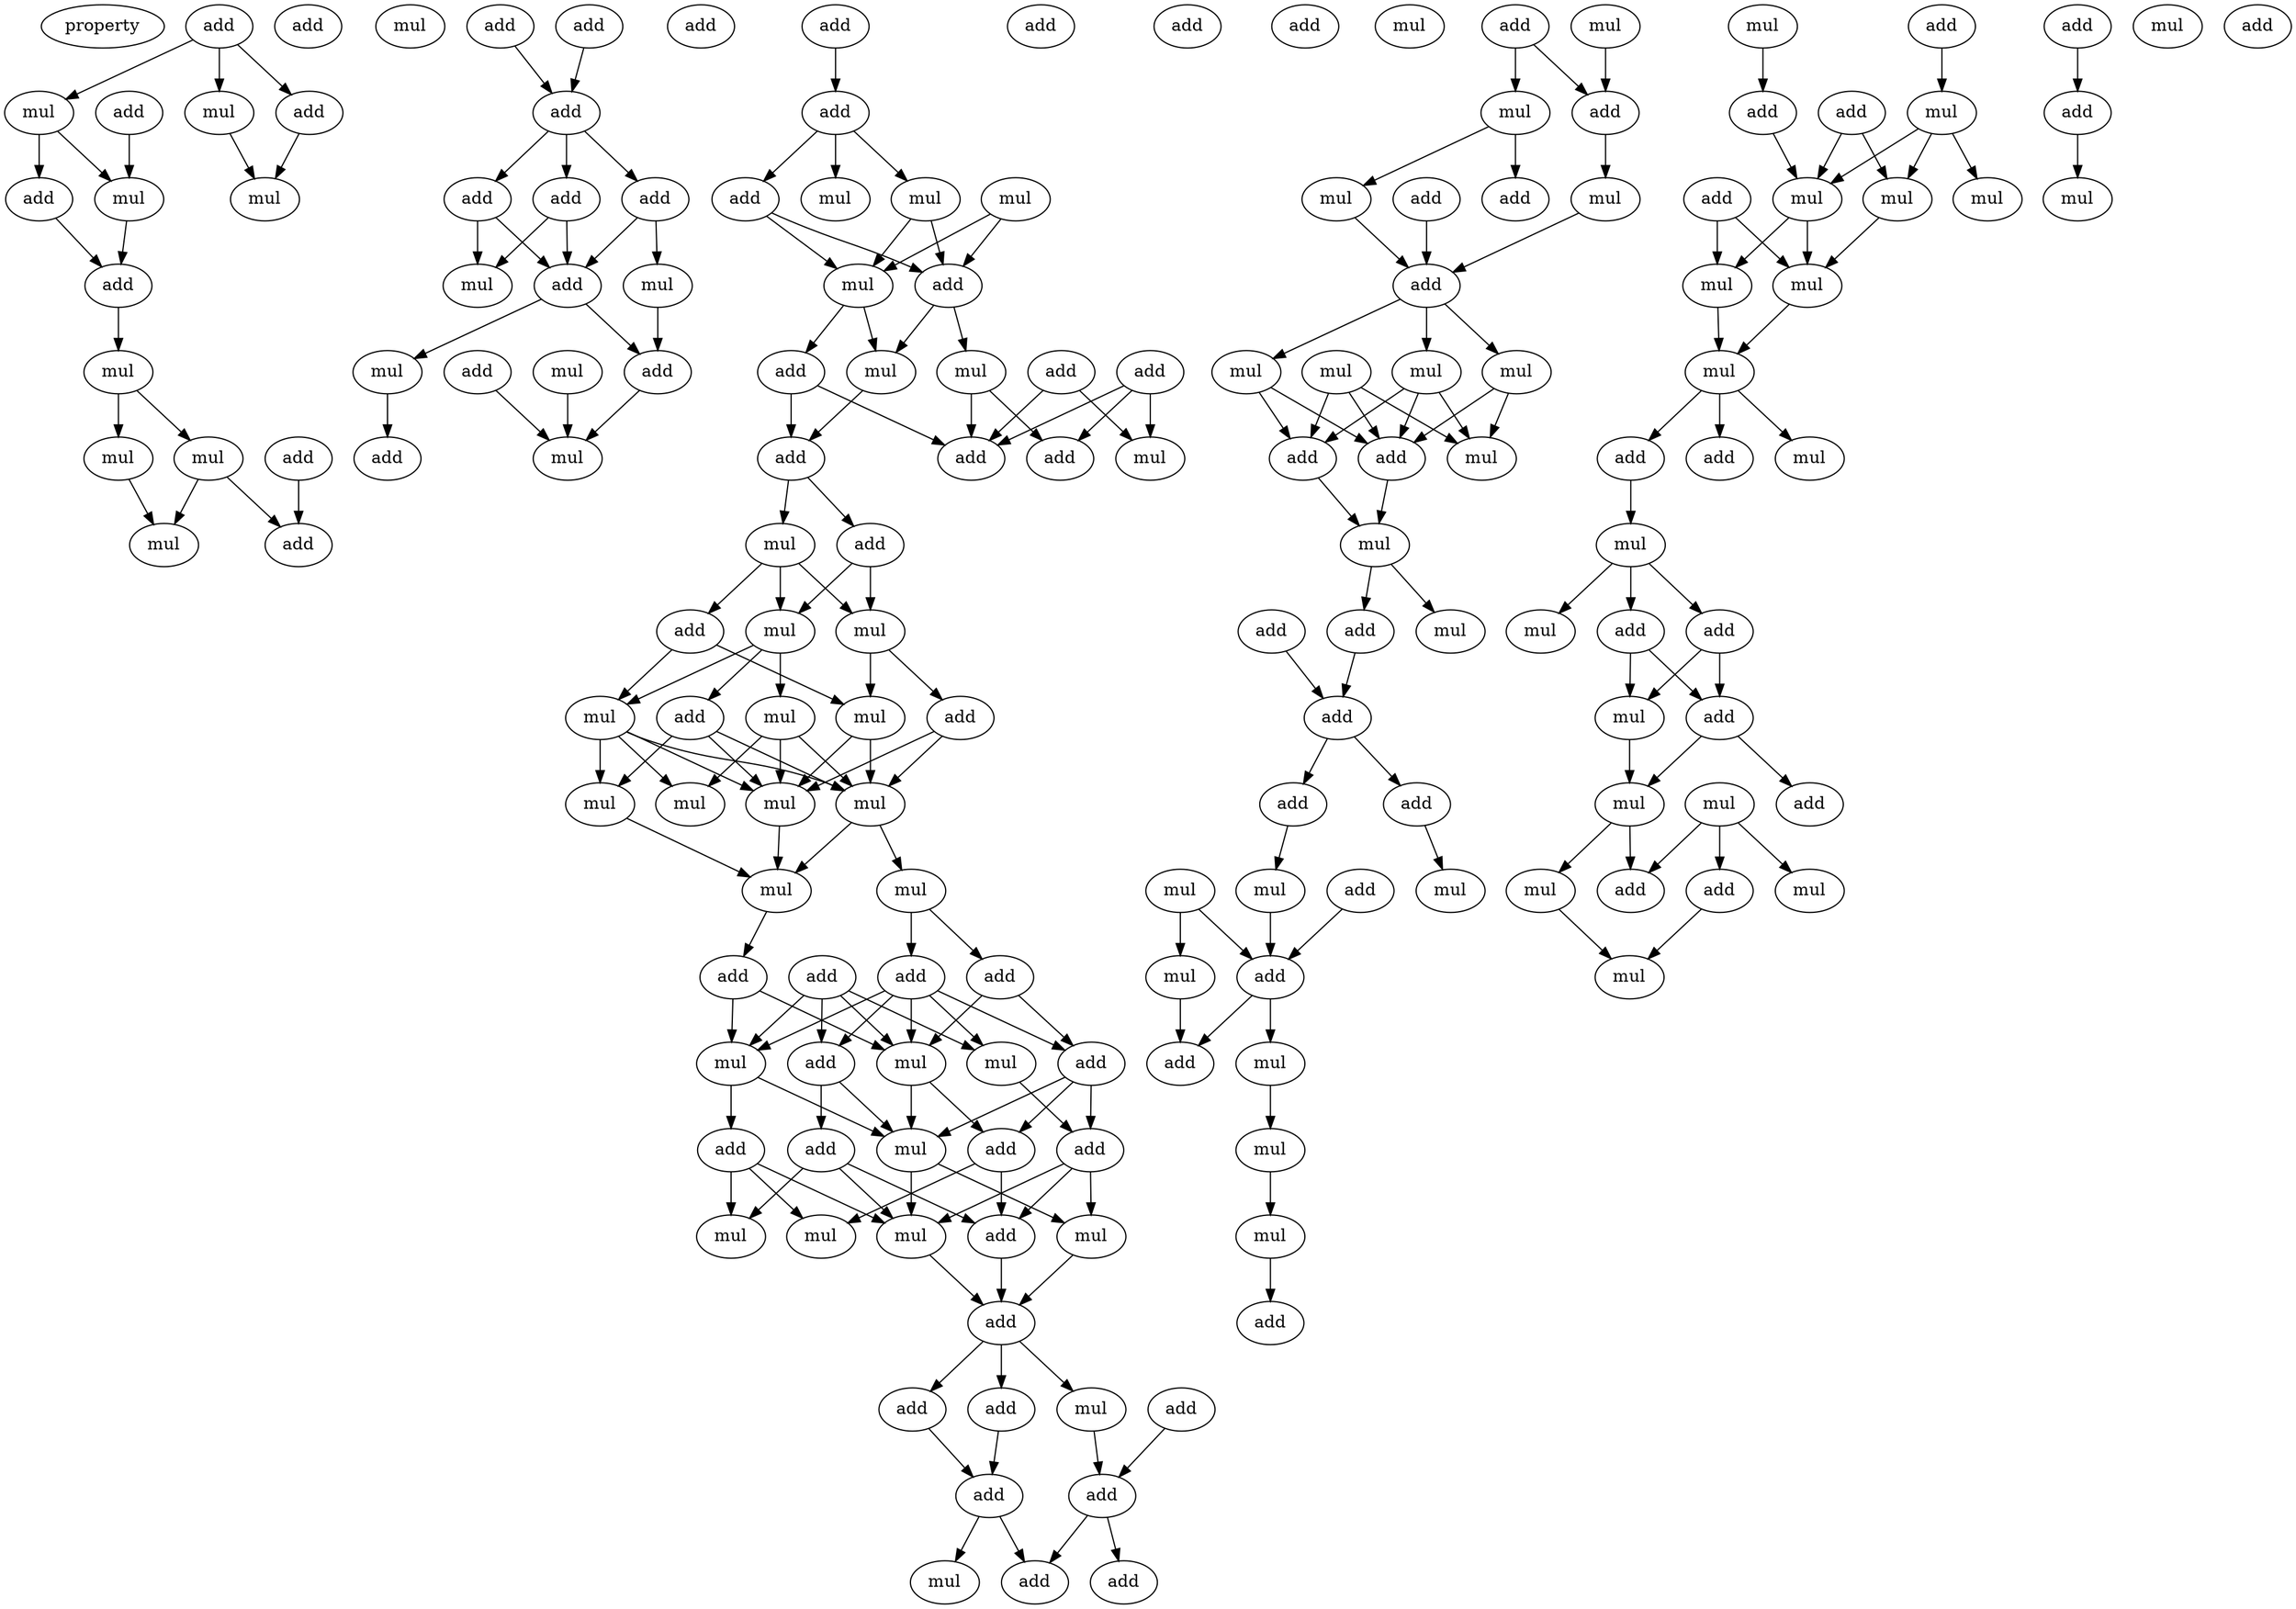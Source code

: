 digraph {
    node [fontcolor=black]
    property [mul=2,lf=1.7]
    0 [ label = add ];
    1 [ label = add ];
    2 [ label = mul ];
    3 [ label = add ];
    4 [ label = mul ];
    5 [ label = mul ];
    6 [ label = add ];
    7 [ label = add ];
    8 [ label = mul ];
    9 [ label = mul ];
    10 [ label = add ];
    11 [ label = mul ];
    12 [ label = add ];
    13 [ label = mul ];
    14 [ label = mul ];
    15 [ label = add ];
    16 [ label = add ];
    17 [ label = add ];
    18 [ label = mul ];
    19 [ label = add ];
    20 [ label = add ];
    21 [ label = add ];
    22 [ label = add ];
    23 [ label = mul ];
    24 [ label = mul ];
    25 [ label = add ];
    26 [ label = add ];
    27 [ label = add ];
    28 [ label = mul ];
    29 [ label = mul ];
    30 [ label = mul ];
    31 [ label = add ];
    32 [ label = add ];
    33 [ label = add ];
    34 [ label = add ];
    35 [ label = add ];
    36 [ label = add ];
    37 [ label = mul ];
    38 [ label = mul ];
    39 [ label = add ];
    40 [ label = mul ];
    41 [ label = add ];
    42 [ label = mul ];
    43 [ label = mul ];
    44 [ label = add ];
    45 [ label = add ];
    46 [ label = mul ];
    47 [ label = add ];
    48 [ label = add ];
    49 [ label = add ];
    50 [ label = mul ];
    51 [ label = add ];
    52 [ label = add ];
    53 [ label = mul ];
    54 [ label = add ];
    55 [ label = mul ];
    56 [ label = mul ];
    57 [ label = mul ];
    58 [ label = mul ];
    59 [ label = add ];
    60 [ label = mul ];
    61 [ label = add ];
    62 [ label = mul ];
    63 [ label = mul ];
    64 [ label = mul ];
    65 [ label = mul ];
    66 [ label = add ];
    67 [ label = mul ];
    68 [ label = mul ];
    69 [ label = add ];
    70 [ label = add ];
    71 [ label = add ];
    72 [ label = add ];
    73 [ label = mul ];
    74 [ label = add ];
    75 [ label = add ];
    76 [ label = mul ];
    77 [ label = mul ];
    78 [ label = add ];
    79 [ label = add ];
    80 [ label = mul ];
    81 [ label = add ];
    82 [ label = add ];
    83 [ label = mul ];
    84 [ label = mul ];
    85 [ label = mul ];
    86 [ label = add ];
    87 [ label = mul ];
    88 [ label = add ];
    89 [ label = add ];
    90 [ label = mul ];
    91 [ label = add ];
    92 [ label = add ];
    93 [ label = add ];
    94 [ label = add ];
    95 [ label = mul ];
    96 [ label = mul ];
    97 [ label = add ];
    98 [ label = add ];
    99 [ label = mul ];
    100 [ label = add ];
    101 [ label = mul ];
    102 [ label = add ];
    103 [ label = mul ];
    104 [ label = add ];
    105 [ label = add ];
    106 [ label = mul ];
    107 [ label = add ];
    108 [ label = mul ];
    109 [ label = mul ];
    110 [ label = mul ];
    111 [ label = mul ];
    112 [ label = add ];
    113 [ label = add ];
    114 [ label = mul ];
    115 [ label = mul ];
    116 [ label = add ];
    117 [ label = add ];
    118 [ label = mul ];
    119 [ label = add ];
    120 [ label = add ];
    121 [ label = add ];
    122 [ label = mul ];
    123 [ label = mul ];
    124 [ label = mul ];
    125 [ label = add ];
    126 [ label = mul ];
    127 [ label = add ];
    128 [ label = add ];
    129 [ label = mul ];
    130 [ label = mul ];
    131 [ label = mul ];
    132 [ label = mul ];
    133 [ label = add ];
    134 [ label = add ];
    135 [ label = add ];
    136 [ label = add ];
    137 [ label = mul ];
    138 [ label = add ];
    139 [ label = mul ];
    140 [ label = mul ];
    141 [ label = mul ];
    142 [ label = mul ];
    143 [ label = mul ];
    144 [ label = mul ];
    145 [ label = add ];
    146 [ label = add ];
    147 [ label = add ];
    148 [ label = mul ];
    149 [ label = mul ];
    150 [ label = mul ];
    151 [ label = add ];
    152 [ label = mul ];
    153 [ label = add ];
    154 [ label = mul ];
    155 [ label = add ];
    156 [ label = add ];
    157 [ label = mul ];
    158 [ label = add ];
    159 [ label = mul ];
    160 [ label = mul ];
    161 [ label = add ];
    162 [ label = mul ];
    163 [ label = mul ];
    164 [ label = add ];
    165 [ label = add ];
    166 [ label = mul ];
    0 -> 4 [ name = 0 ];
    0 -> 5 [ name = 1 ];
    0 -> 6 [ name = 2 ];
    3 -> 8 [ name = 3 ];
    4 -> 7 [ name = 4 ];
    4 -> 8 [ name = 5 ];
    5 -> 9 [ name = 6 ];
    6 -> 9 [ name = 7 ];
    7 -> 10 [ name = 8 ];
    8 -> 10 [ name = 9 ];
    10 -> 11 [ name = 10 ];
    11 -> 13 [ name = 11 ];
    11 -> 14 [ name = 12 ];
    12 -> 15 [ name = 13 ];
    13 -> 18 [ name = 14 ];
    14 -> 15 [ name = 15 ];
    14 -> 18 [ name = 16 ];
    16 -> 19 [ name = 17 ];
    17 -> 19 [ name = 18 ];
    19 -> 20 [ name = 19 ];
    19 -> 21 [ name = 20 ];
    19 -> 22 [ name = 21 ];
    20 -> 24 [ name = 22 ];
    20 -> 25 [ name = 23 ];
    21 -> 24 [ name = 24 ];
    21 -> 25 [ name = 25 ];
    22 -> 23 [ name = 26 ];
    22 -> 25 [ name = 27 ];
    23 -> 26 [ name = 28 ];
    25 -> 26 [ name = 29 ];
    25 -> 28 [ name = 30 ];
    26 -> 30 [ name = 31 ];
    27 -> 30 [ name = 32 ];
    28 -> 31 [ name = 33 ];
    29 -> 30 [ name = 34 ];
    33 -> 36 [ name = 35 ];
    36 -> 37 [ name = 36 ];
    36 -> 38 [ name = 37 ];
    36 -> 39 [ name = 38 ];
    37 -> 41 [ name = 39 ];
    37 -> 42 [ name = 40 ];
    39 -> 41 [ name = 41 ];
    39 -> 42 [ name = 42 ];
    40 -> 41 [ name = 43 ];
    40 -> 42 [ name = 44 ];
    41 -> 43 [ name = 45 ];
    41 -> 46 [ name = 46 ];
    42 -> 43 [ name = 47 ];
    42 -> 44 [ name = 48 ];
    43 -> 49 [ name = 49 ];
    44 -> 48 [ name = 50 ];
    44 -> 49 [ name = 51 ];
    45 -> 48 [ name = 52 ];
    45 -> 50 [ name = 53 ];
    46 -> 48 [ name = 54 ];
    46 -> 51 [ name = 55 ];
    47 -> 48 [ name = 56 ];
    47 -> 50 [ name = 57 ];
    47 -> 51 [ name = 58 ];
    49 -> 52 [ name = 59 ];
    49 -> 53 [ name = 60 ];
    52 -> 55 [ name = 61 ];
    52 -> 56 [ name = 62 ];
    53 -> 54 [ name = 63 ];
    53 -> 55 [ name = 64 ];
    53 -> 56 [ name = 65 ];
    54 -> 57 [ name = 66 ];
    54 -> 60 [ name = 67 ];
    55 -> 57 [ name = 68 ];
    55 -> 58 [ name = 69 ];
    55 -> 59 [ name = 70 ];
    56 -> 60 [ name = 71 ];
    56 -> 61 [ name = 72 ];
    57 -> 62 [ name = 73 ];
    57 -> 63 [ name = 74 ];
    57 -> 64 [ name = 75 ];
    57 -> 65 [ name = 76 ];
    58 -> 62 [ name = 77 ];
    58 -> 63 [ name = 78 ];
    58 -> 65 [ name = 79 ];
    59 -> 63 [ name = 80 ];
    59 -> 64 [ name = 81 ];
    59 -> 65 [ name = 82 ];
    60 -> 63 [ name = 83 ];
    60 -> 65 [ name = 84 ];
    61 -> 63 [ name = 85 ];
    61 -> 65 [ name = 86 ];
    63 -> 67 [ name = 87 ];
    63 -> 68 [ name = 88 ];
    64 -> 68 [ name = 89 ];
    65 -> 68 [ name = 90 ];
    67 -> 70 [ name = 91 ];
    67 -> 71 [ name = 92 ];
    68 -> 69 [ name = 93 ];
    69 -> 76 [ name = 94 ];
    69 -> 77 [ name = 95 ];
    70 -> 73 [ name = 96 ];
    70 -> 74 [ name = 97 ];
    70 -> 75 [ name = 98 ];
    70 -> 76 [ name = 99 ];
    70 -> 77 [ name = 100 ];
    71 -> 75 [ name = 101 ];
    71 -> 77 [ name = 102 ];
    72 -> 73 [ name = 103 ];
    72 -> 74 [ name = 104 ];
    72 -> 76 [ name = 105 ];
    72 -> 77 [ name = 106 ];
    73 -> 82 [ name = 107 ];
    74 -> 80 [ name = 108 ];
    74 -> 81 [ name = 109 ];
    75 -> 78 [ name = 110 ];
    75 -> 80 [ name = 111 ];
    75 -> 82 [ name = 112 ];
    76 -> 79 [ name = 113 ];
    76 -> 80 [ name = 114 ];
    77 -> 78 [ name = 115 ];
    77 -> 80 [ name = 116 ];
    78 -> 85 [ name = 117 ];
    78 -> 86 [ name = 118 ];
    79 -> 84 [ name = 119 ];
    79 -> 85 [ name = 120 ];
    79 -> 87 [ name = 121 ];
    80 -> 83 [ name = 122 ];
    80 -> 84 [ name = 123 ];
    81 -> 84 [ name = 124 ];
    81 -> 86 [ name = 125 ];
    81 -> 87 [ name = 126 ];
    82 -> 83 [ name = 127 ];
    82 -> 84 [ name = 128 ];
    82 -> 86 [ name = 129 ];
    83 -> 88 [ name = 130 ];
    84 -> 88 [ name = 131 ];
    86 -> 88 [ name = 132 ];
    88 -> 89 [ name = 133 ];
    88 -> 90 [ name = 134 ];
    88 -> 92 [ name = 135 ];
    89 -> 94 [ name = 136 ];
    90 -> 93 [ name = 137 ];
    91 -> 93 [ name = 138 ];
    92 -> 94 [ name = 139 ];
    93 -> 97 [ name = 140 ];
    93 -> 98 [ name = 141 ];
    94 -> 96 [ name = 142 ];
    94 -> 97 [ name = 143 ];
    99 -> 102 [ name = 144 ];
    100 -> 101 [ name = 145 ];
    100 -> 102 [ name = 146 ];
    101 -> 105 [ name = 147 ];
    101 -> 106 [ name = 148 ];
    102 -> 103 [ name = 149 ];
    103 -> 107 [ name = 150 ];
    104 -> 107 [ name = 151 ];
    106 -> 107 [ name = 152 ];
    107 -> 109 [ name = 153 ];
    107 -> 110 [ name = 154 ];
    107 -> 111 [ name = 155 ];
    108 -> 112 [ name = 156 ];
    108 -> 113 [ name = 157 ];
    108 -> 114 [ name = 158 ];
    109 -> 112 [ name = 159 ];
    109 -> 113 [ name = 160 ];
    110 -> 112 [ name = 161 ];
    110 -> 114 [ name = 162 ];
    111 -> 112 [ name = 163 ];
    111 -> 113 [ name = 164 ];
    111 -> 114 [ name = 165 ];
    112 -> 115 [ name = 166 ];
    113 -> 115 [ name = 167 ];
    115 -> 117 [ name = 168 ];
    115 -> 118 [ name = 169 ];
    116 -> 119 [ name = 170 ];
    117 -> 119 [ name = 171 ];
    119 -> 120 [ name = 172 ];
    119 -> 121 [ name = 173 ];
    120 -> 123 [ name = 174 ];
    121 -> 124 [ name = 175 ];
    122 -> 126 [ name = 176 ];
    122 -> 127 [ name = 177 ];
    123 -> 127 [ name = 178 ];
    125 -> 127 [ name = 179 ];
    126 -> 128 [ name = 180 ];
    127 -> 128 [ name = 181 ];
    127 -> 129 [ name = 182 ];
    129 -> 130 [ name = 183 ];
    130 -> 131 [ name = 184 ];
    131 -> 134 [ name = 185 ];
    132 -> 135 [ name = 186 ];
    133 -> 137 [ name = 187 ];
    135 -> 139 [ name = 188 ];
    136 -> 139 [ name = 189 ];
    136 -> 140 [ name = 190 ];
    137 -> 139 [ name = 191 ];
    137 -> 140 [ name = 192 ];
    137 -> 141 [ name = 193 ];
    138 -> 142 [ name = 194 ];
    138 -> 143 [ name = 195 ];
    139 -> 142 [ name = 196 ];
    139 -> 143 [ name = 197 ];
    140 -> 142 [ name = 198 ];
    142 -> 144 [ name = 199 ];
    143 -> 144 [ name = 200 ];
    144 -> 145 [ name = 201 ];
    144 -> 147 [ name = 202 ];
    144 -> 149 [ name = 203 ];
    145 -> 150 [ name = 204 ];
    146 -> 151 [ name = 205 ];
    150 -> 152 [ name = 206 ];
    150 -> 153 [ name = 207 ];
    150 -> 156 [ name = 208 ];
    151 -> 154 [ name = 209 ];
    153 -> 157 [ name = 210 ];
    153 -> 158 [ name = 211 ];
    156 -> 157 [ name = 212 ];
    156 -> 158 [ name = 213 ];
    157 -> 159 [ name = 214 ];
    158 -> 159 [ name = 215 ];
    158 -> 161 [ name = 216 ];
    159 -> 163 [ name = 217 ];
    159 -> 164 [ name = 218 ];
    160 -> 162 [ name = 219 ];
    160 -> 164 [ name = 220 ];
    160 -> 165 [ name = 221 ];
    163 -> 166 [ name = 222 ];
    165 -> 166 [ name = 223 ];
}

